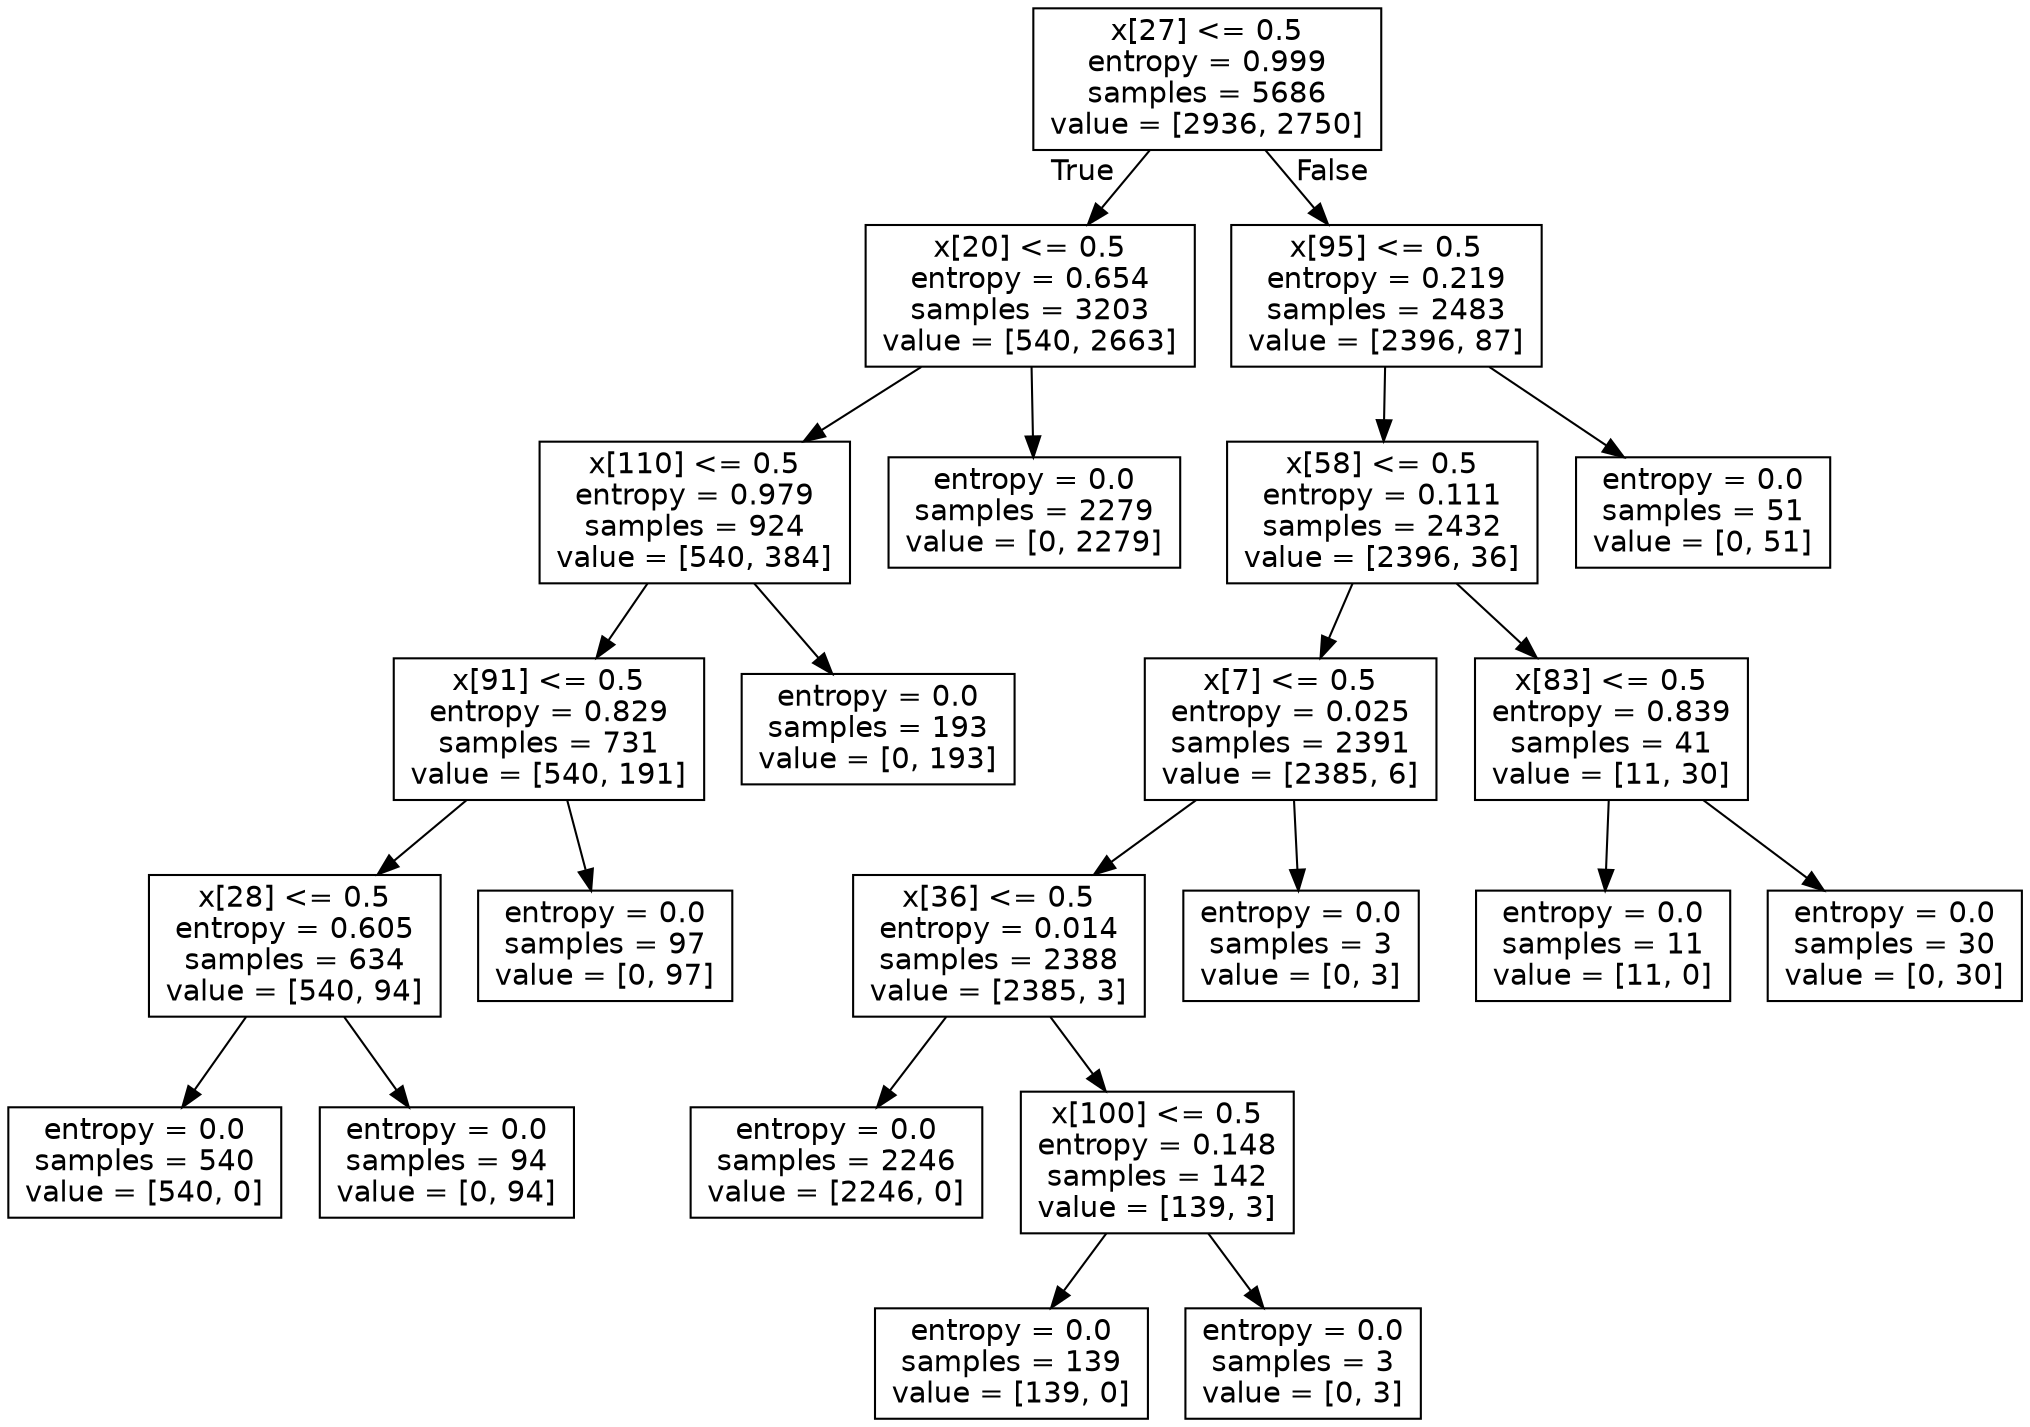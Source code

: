 digraph Tree {
node [shape=box, fontname="helvetica"] ;
edge [fontname="helvetica"] ;
0 [label="x[27] <= 0.5\nentropy = 0.999\nsamples = 5686\nvalue = [2936, 2750]"] ;
1 [label="x[20] <= 0.5\nentropy = 0.654\nsamples = 3203\nvalue = [540, 2663]"] ;
0 -> 1 [labeldistance=2.5, labelangle=45, headlabel="True"] ;
2 [label="x[110] <= 0.5\nentropy = 0.979\nsamples = 924\nvalue = [540, 384]"] ;
1 -> 2 ;
3 [label="x[91] <= 0.5\nentropy = 0.829\nsamples = 731\nvalue = [540, 191]"] ;
2 -> 3 ;
4 [label="x[28] <= 0.5\nentropy = 0.605\nsamples = 634\nvalue = [540, 94]"] ;
3 -> 4 ;
5 [label="entropy = 0.0\nsamples = 540\nvalue = [540, 0]"] ;
4 -> 5 ;
6 [label="entropy = 0.0\nsamples = 94\nvalue = [0, 94]"] ;
4 -> 6 ;
7 [label="entropy = 0.0\nsamples = 97\nvalue = [0, 97]"] ;
3 -> 7 ;
8 [label="entropy = 0.0\nsamples = 193\nvalue = [0, 193]"] ;
2 -> 8 ;
9 [label="entropy = 0.0\nsamples = 2279\nvalue = [0, 2279]"] ;
1 -> 9 ;
10 [label="x[95] <= 0.5\nentropy = 0.219\nsamples = 2483\nvalue = [2396, 87]"] ;
0 -> 10 [labeldistance=2.5, labelangle=-45, headlabel="False"] ;
11 [label="x[58] <= 0.5\nentropy = 0.111\nsamples = 2432\nvalue = [2396, 36]"] ;
10 -> 11 ;
12 [label="x[7] <= 0.5\nentropy = 0.025\nsamples = 2391\nvalue = [2385, 6]"] ;
11 -> 12 ;
13 [label="x[36] <= 0.5\nentropy = 0.014\nsamples = 2388\nvalue = [2385, 3]"] ;
12 -> 13 ;
14 [label="entropy = 0.0\nsamples = 2246\nvalue = [2246, 0]"] ;
13 -> 14 ;
15 [label="x[100] <= 0.5\nentropy = 0.148\nsamples = 142\nvalue = [139, 3]"] ;
13 -> 15 ;
16 [label="entropy = 0.0\nsamples = 139\nvalue = [139, 0]"] ;
15 -> 16 ;
17 [label="entropy = 0.0\nsamples = 3\nvalue = [0, 3]"] ;
15 -> 17 ;
18 [label="entropy = 0.0\nsamples = 3\nvalue = [0, 3]"] ;
12 -> 18 ;
19 [label="x[83] <= 0.5\nentropy = 0.839\nsamples = 41\nvalue = [11, 30]"] ;
11 -> 19 ;
20 [label="entropy = 0.0\nsamples = 11\nvalue = [11, 0]"] ;
19 -> 20 ;
21 [label="entropy = 0.0\nsamples = 30\nvalue = [0, 30]"] ;
19 -> 21 ;
22 [label="entropy = 0.0\nsamples = 51\nvalue = [0, 51]"] ;
10 -> 22 ;
}
